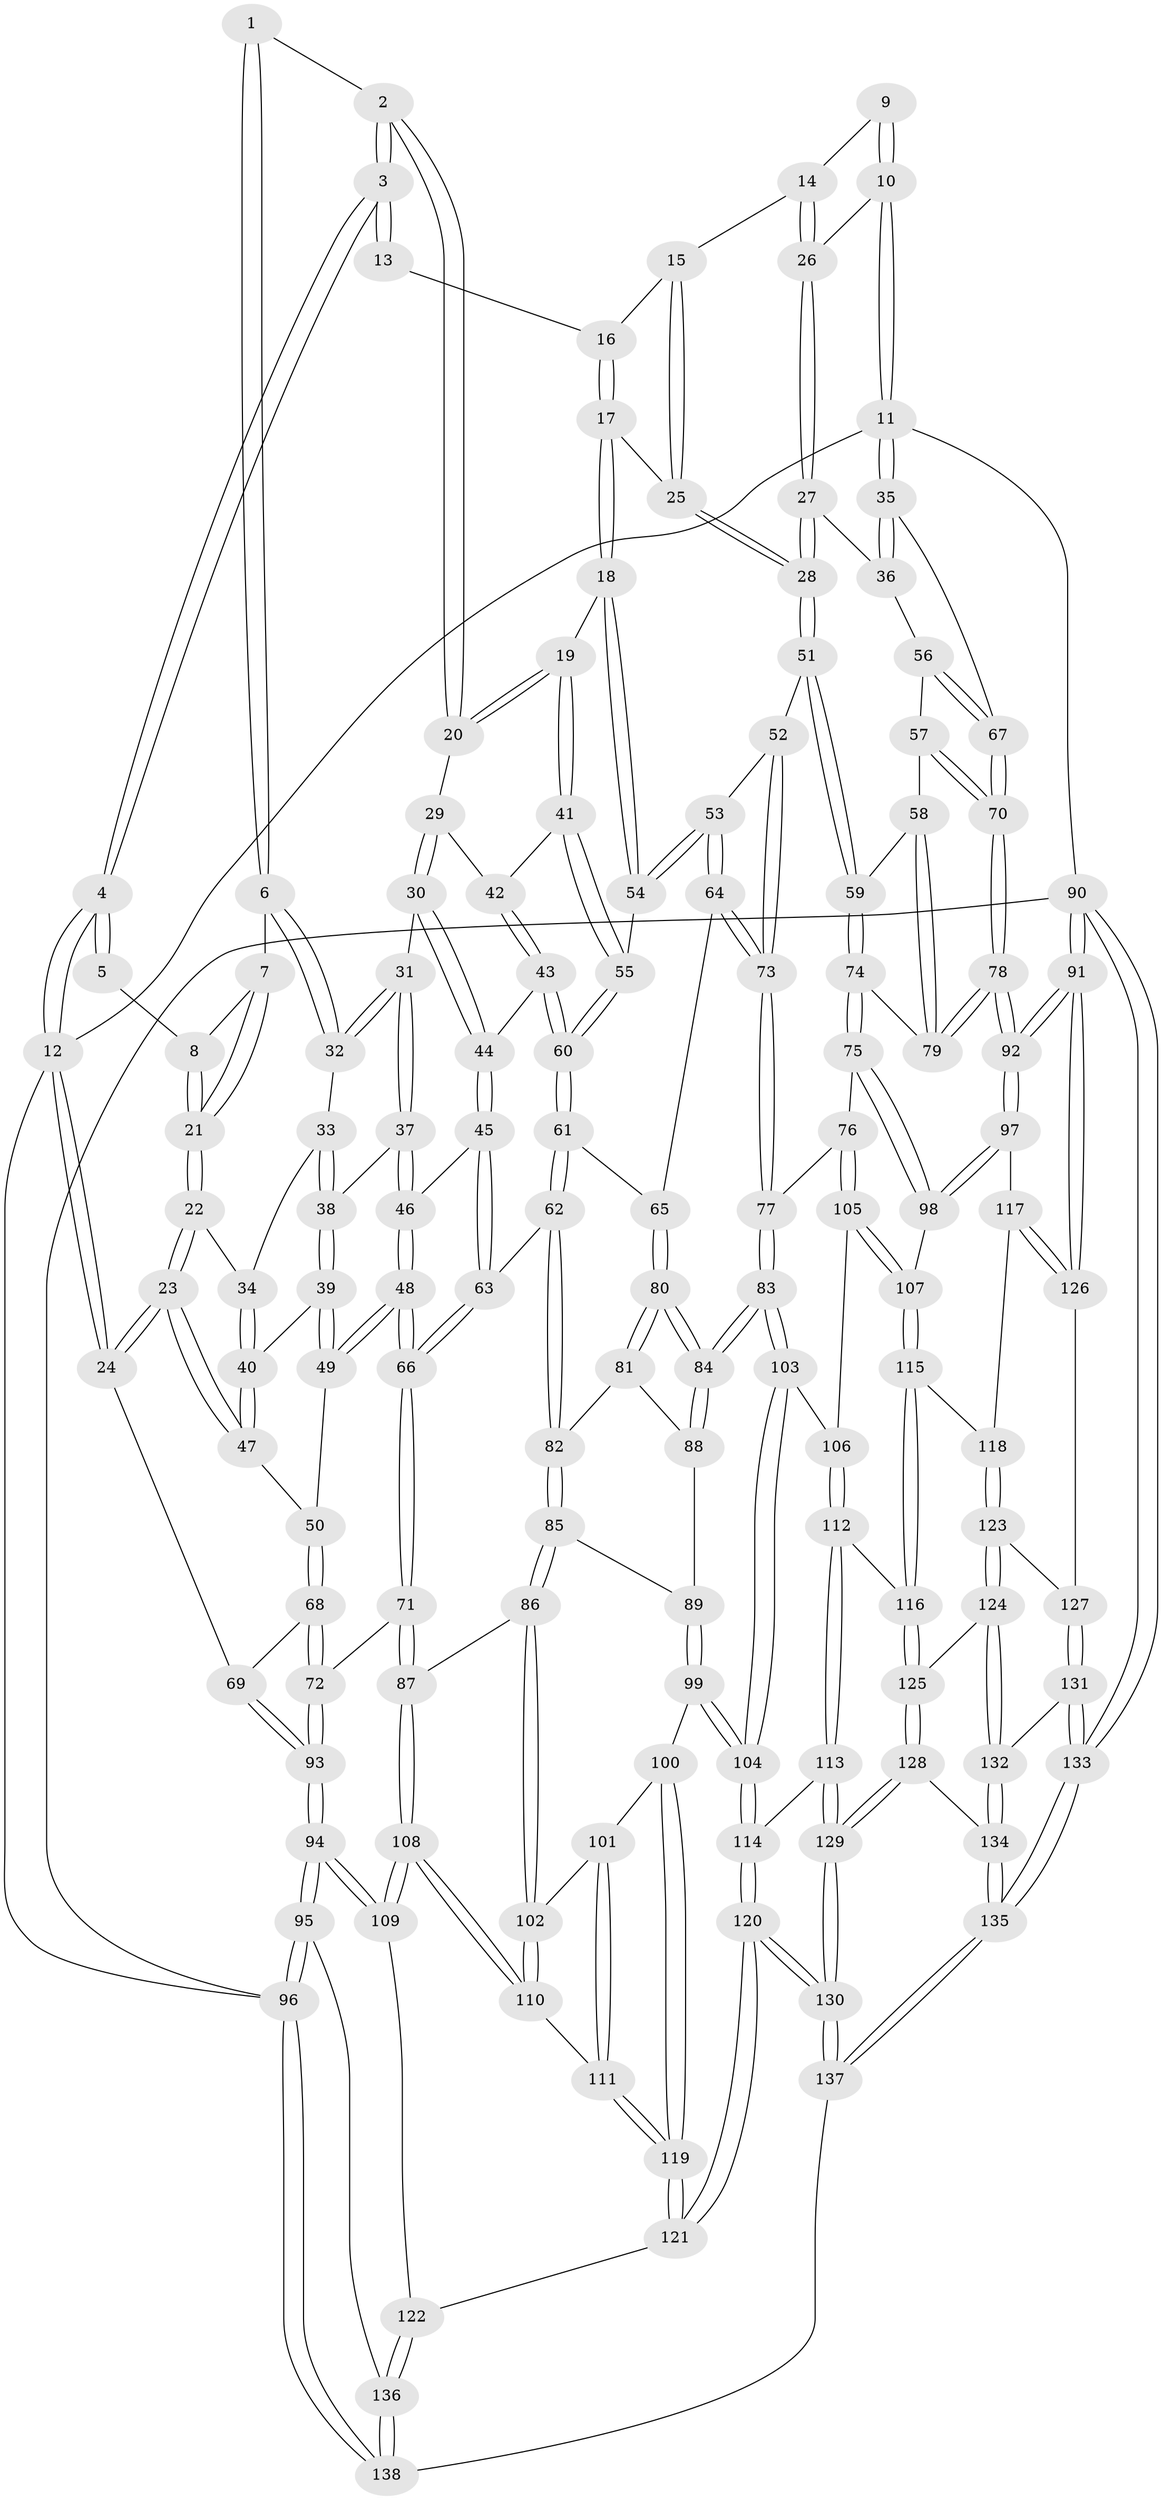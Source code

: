 // Generated by graph-tools (version 1.1) at 2025/02/03/09/25 05:02:04]
// undirected, 138 vertices, 342 edges
graph export_dot {
graph [start="1"]
  node [color=gray90,style=filled];
  1 [pos="+0.10871174190009884+0.08107080215039174"];
  2 [pos="+0.402494120509846+0"];
  3 [pos="+0.4135302114306789+0"];
  4 [pos="+0+0"];
  5 [pos="+0.0008325948503147916+0.012936134787628457"];
  6 [pos="+0.12678767275110772+0.15579089922409878"];
  7 [pos="+0.08329123813876395+0.15547570842710873"];
  8 [pos="+0.03751429623818645+0.1234392829746474"];
  9 [pos="+0.7427279042657805+0"];
  10 [pos="+1+0"];
  11 [pos="+1+0"];
  12 [pos="+0+0"];
  13 [pos="+0.48368712826477056+0"];
  14 [pos="+0.8155264522062845+0.08428684554565812"];
  15 [pos="+0.7725495553073609+0.10037943551629394"];
  16 [pos="+0.669873102056283+0.07507747617663808"];
  17 [pos="+0.639580246127857+0.2218105453753874"];
  18 [pos="+0.6249289833890646+0.2241742361354412"];
  19 [pos="+0.6042186998528424+0.220561677969092"];
  20 [pos="+0.3986677853992015+0.020109925529774385"];
  21 [pos="+0.006237267497450305+0.1939188947983578"];
  22 [pos="+0+0.22383673182034713"];
  23 [pos="+0+0.27270836549863786"];
  24 [pos="+0+0.27540223940503483"];
  25 [pos="+0.6762764884710085+0.2281238898807761"];
  26 [pos="+0.8795025318705656+0.1294705784250693"];
  27 [pos="+0.9093967845157266+0.1856660351059841"];
  28 [pos="+0.7958239649285398+0.3141582251176354"];
  29 [pos="+0.3567762477146724+0.11272604799119018"];
  30 [pos="+0.35468362880269283+0.11623258184884241"];
  31 [pos="+0.3107222757561669+0.1469328778771306"];
  32 [pos="+0.12780997445823927+0.15688667884920063"];
  33 [pos="+0.11827191517920202+0.20156237029378582"];
  34 [pos="+0.05983928869835777+0.23910586927775845"];
  35 [pos="+1+0.20919393582284765"];
  36 [pos="+0.9895009101468417+0.2020040232204453"];
  37 [pos="+0.24556252185681438+0.24972775817968768"];
  38 [pos="+0.14924526043738137+0.2511683943402845"];
  39 [pos="+0.13122372584305883+0.2892113224829079"];
  40 [pos="+0.0860108065336685+0.2896439529918388"];
  41 [pos="+0.5367288262617401+0.2926500916439565"];
  42 [pos="+0.4813959320798667+0.26115556572150755"];
  43 [pos="+0.426511314491257+0.3298070099109078"];
  44 [pos="+0.3893672092175737+0.30532705774608737"];
  45 [pos="+0.326331994766882+0.3637700759320242"];
  46 [pos="+0.23845820442647978+0.32498900149924065"];
  47 [pos="+0.06375306580265146+0.32495366771746054"];
  48 [pos="+0.1784954114903328+0.3785476474058267"];
  49 [pos="+0.17837558312055452+0.3784906656152882"];
  50 [pos="+0.0881074877229518+0.3774393035221244"];
  51 [pos="+0.7967498294510762+0.3537455815978276"];
  52 [pos="+0.7732626685502288+0.3734065328567247"];
  53 [pos="+0.6440941227615068+0.4025376877884385"];
  54 [pos="+0.6240800111696849+0.3389044046240517"];
  55 [pos="+0.5129279983145478+0.34817382502383976"];
  56 [pos="+0.9413421560836196+0.3790614285950911"];
  57 [pos="+0.940926763223079+0.37935069767966717"];
  58 [pos="+0.8833834083126766+0.4023864809631205"];
  59 [pos="+0.8302893561895575+0.38107831049459295"];
  60 [pos="+0.49090984475295046+0.3835447792063019"];
  61 [pos="+0.4955646896352834+0.41266372967823184"];
  62 [pos="+0.37957492424555317+0.4817507918561976"];
  63 [pos="+0.3329271960539521+0.46110205196614673"];
  64 [pos="+0.6142443503575559+0.4307488072810596"];
  65 [pos="+0.5430628608395988+0.4471818340739571"];
  66 [pos="+0.20641595690235234+0.4976799127059737"];
  67 [pos="+1+0.32906746432122785"];
  68 [pos="+0.0505624720330141+0.4120988977880147"];
  69 [pos="+0+0.3634345867341611"];
  70 [pos="+1+0.6113279297687293"];
  71 [pos="+0.1555889847254754+0.5857513725493214"];
  72 [pos="+0.10736870408795313+0.586590193249259"];
  73 [pos="+0.7173946953747712+0.5604408677728414"];
  74 [pos="+0.829419555834758+0.5774867651049262"];
  75 [pos="+0.7872571328388462+0.6020347142093438"];
  76 [pos="+0.7267775750366385+0.5922647523905882"];
  77 [pos="+0.7206792316234617+0.5887097359946568"];
  78 [pos="+1+0.6334610686141918"];
  79 [pos="+0.9777550764304873+0.5557376981785587"];
  80 [pos="+0.550225370368791+0.5738016126649608"];
  81 [pos="+0.38667293425567395+0.5013854414518436"];
  82 [pos="+0.3822533662781403+0.49442249444469666"];
  83 [pos="+0.5742267638076767+0.6249757257222448"];
  84 [pos="+0.5563458179929599+0.6012857919039908"];
  85 [pos="+0.323683835301431+0.6000049876086924"];
  86 [pos="+0.21206863886882873+0.6150536953859682"];
  87 [pos="+0.15864972667760913+0.5890594022585641"];
  88 [pos="+0.42337561616542624+0.59476446392767"];
  89 [pos="+0.3886729850501038+0.6418892872692964"];
  90 [pos="+1+1"];
  91 [pos="+1+1"];
  92 [pos="+1+0.8329698760614037"];
  93 [pos="+0+0.694062930931756"];
  94 [pos="+0+0.7695104576429728"];
  95 [pos="+0+0.9395330590454086"];
  96 [pos="+0+1"];
  97 [pos="+0.8871850785771709+0.7532980832339105"];
  98 [pos="+0.8379885624703695+0.7097684568762181"];
  99 [pos="+0.392312129976849+0.7338406279955076"];
  100 [pos="+0.3890992154060096+0.7339986498988723"];
  101 [pos="+0.313891256712451+0.7200649706274591"];
  102 [pos="+0.2930886905132077+0.7106432751039207"];
  103 [pos="+0.5653781844013162+0.6587014452006055"];
  104 [pos="+0.41497634601847394+0.7481465085523025"];
  105 [pos="+0.7157527330536759+0.7136787841935645"];
  106 [pos="+0.5913388330490948+0.7178733552368292"];
  107 [pos="+0.725505903556776+0.7577306630372351"];
  108 [pos="+0.1714336335150168+0.7893883026491699"];
  109 [pos="+0.15284068145882232+0.8176426150007713"];
  110 [pos="+0.22015017636882678+0.7820602603450427"];
  111 [pos="+0.27182330563617285+0.8121520243273024"];
  112 [pos="+0.6063443950246986+0.776644196059188"];
  113 [pos="+0.5011059020001014+0.8332588166420757"];
  114 [pos="+0.4285341704851572+0.7917095991087326"];
  115 [pos="+0.7206233006118772+0.7721155948399535"];
  116 [pos="+0.6205577147455138+0.7888223000386914"];
  117 [pos="+0.8114799320121334+0.807689887400256"];
  118 [pos="+0.7383267925247018+0.7987654711924901"];
  119 [pos="+0.2879201777328951+0.8402858472591141"];
  120 [pos="+0.3455465981280277+0.9539596687687742"];
  121 [pos="+0.2885950143748178+0.9069282375406585"];
  122 [pos="+0.18021501371255125+0.8898921534451117"];
  123 [pos="+0.736310829974413+0.8118684661429607"];
  124 [pos="+0.700907559049863+0.8747114651729019"];
  125 [pos="+0.6265454918601286+0.8215522552533048"];
  126 [pos="+0.806953762006617+0.8654507639815525"];
  127 [pos="+0.779017944293712+0.880292595339504"];
  128 [pos="+0.5918816793923758+0.9221097069982548"];
  129 [pos="+0.5347201749160022+0.9390937092197146"];
  130 [pos="+0.40518827463111823+1"];
  131 [pos="+0.7569915202345106+0.9107730145979684"];
  132 [pos="+0.7069809022699188+0.9025860408866356"];
  133 [pos="+1+1"];
  134 [pos="+0.6621407002751951+0.9477542028822666"];
  135 [pos="+0.78035216098908+1"];
  136 [pos="+0.14489735864816963+0.940436941702999"];
  137 [pos="+0.39999128878325363+1"];
  138 [pos="+0.2300255188708556+1"];
  1 -- 2;
  1 -- 6;
  1 -- 6;
  2 -- 3;
  2 -- 3;
  2 -- 20;
  2 -- 20;
  3 -- 4;
  3 -- 4;
  3 -- 13;
  3 -- 13;
  4 -- 5;
  4 -- 5;
  4 -- 12;
  4 -- 12;
  5 -- 8;
  6 -- 7;
  6 -- 32;
  6 -- 32;
  7 -- 8;
  7 -- 21;
  7 -- 21;
  8 -- 21;
  8 -- 21;
  9 -- 10;
  9 -- 10;
  9 -- 14;
  10 -- 11;
  10 -- 11;
  10 -- 26;
  11 -- 12;
  11 -- 35;
  11 -- 35;
  11 -- 90;
  12 -- 24;
  12 -- 24;
  12 -- 96;
  13 -- 16;
  14 -- 15;
  14 -- 26;
  14 -- 26;
  15 -- 16;
  15 -- 25;
  15 -- 25;
  16 -- 17;
  16 -- 17;
  17 -- 18;
  17 -- 18;
  17 -- 25;
  18 -- 19;
  18 -- 54;
  18 -- 54;
  19 -- 20;
  19 -- 20;
  19 -- 41;
  19 -- 41;
  20 -- 29;
  21 -- 22;
  21 -- 22;
  22 -- 23;
  22 -- 23;
  22 -- 34;
  23 -- 24;
  23 -- 24;
  23 -- 47;
  23 -- 47;
  24 -- 69;
  25 -- 28;
  25 -- 28;
  26 -- 27;
  26 -- 27;
  27 -- 28;
  27 -- 28;
  27 -- 36;
  28 -- 51;
  28 -- 51;
  29 -- 30;
  29 -- 30;
  29 -- 42;
  30 -- 31;
  30 -- 44;
  30 -- 44;
  31 -- 32;
  31 -- 32;
  31 -- 37;
  31 -- 37;
  32 -- 33;
  33 -- 34;
  33 -- 38;
  33 -- 38;
  34 -- 40;
  34 -- 40;
  35 -- 36;
  35 -- 36;
  35 -- 67;
  36 -- 56;
  37 -- 38;
  37 -- 46;
  37 -- 46;
  38 -- 39;
  38 -- 39;
  39 -- 40;
  39 -- 49;
  39 -- 49;
  40 -- 47;
  40 -- 47;
  41 -- 42;
  41 -- 55;
  41 -- 55;
  42 -- 43;
  42 -- 43;
  43 -- 44;
  43 -- 60;
  43 -- 60;
  44 -- 45;
  44 -- 45;
  45 -- 46;
  45 -- 63;
  45 -- 63;
  46 -- 48;
  46 -- 48;
  47 -- 50;
  48 -- 49;
  48 -- 49;
  48 -- 66;
  48 -- 66;
  49 -- 50;
  50 -- 68;
  50 -- 68;
  51 -- 52;
  51 -- 59;
  51 -- 59;
  52 -- 53;
  52 -- 73;
  52 -- 73;
  53 -- 54;
  53 -- 54;
  53 -- 64;
  53 -- 64;
  54 -- 55;
  55 -- 60;
  55 -- 60;
  56 -- 57;
  56 -- 67;
  56 -- 67;
  57 -- 58;
  57 -- 70;
  57 -- 70;
  58 -- 59;
  58 -- 79;
  58 -- 79;
  59 -- 74;
  59 -- 74;
  60 -- 61;
  60 -- 61;
  61 -- 62;
  61 -- 62;
  61 -- 65;
  62 -- 63;
  62 -- 82;
  62 -- 82;
  63 -- 66;
  63 -- 66;
  64 -- 65;
  64 -- 73;
  64 -- 73;
  65 -- 80;
  65 -- 80;
  66 -- 71;
  66 -- 71;
  67 -- 70;
  67 -- 70;
  68 -- 69;
  68 -- 72;
  68 -- 72;
  69 -- 93;
  69 -- 93;
  70 -- 78;
  70 -- 78;
  71 -- 72;
  71 -- 87;
  71 -- 87;
  72 -- 93;
  72 -- 93;
  73 -- 77;
  73 -- 77;
  74 -- 75;
  74 -- 75;
  74 -- 79;
  75 -- 76;
  75 -- 98;
  75 -- 98;
  76 -- 77;
  76 -- 105;
  76 -- 105;
  77 -- 83;
  77 -- 83;
  78 -- 79;
  78 -- 79;
  78 -- 92;
  78 -- 92;
  80 -- 81;
  80 -- 81;
  80 -- 84;
  80 -- 84;
  81 -- 82;
  81 -- 88;
  82 -- 85;
  82 -- 85;
  83 -- 84;
  83 -- 84;
  83 -- 103;
  83 -- 103;
  84 -- 88;
  84 -- 88;
  85 -- 86;
  85 -- 86;
  85 -- 89;
  86 -- 87;
  86 -- 102;
  86 -- 102;
  87 -- 108;
  87 -- 108;
  88 -- 89;
  89 -- 99;
  89 -- 99;
  90 -- 91;
  90 -- 91;
  90 -- 133;
  90 -- 133;
  90 -- 96;
  91 -- 92;
  91 -- 92;
  91 -- 126;
  91 -- 126;
  92 -- 97;
  92 -- 97;
  93 -- 94;
  93 -- 94;
  94 -- 95;
  94 -- 95;
  94 -- 109;
  94 -- 109;
  95 -- 96;
  95 -- 96;
  95 -- 136;
  96 -- 138;
  96 -- 138;
  97 -- 98;
  97 -- 98;
  97 -- 117;
  98 -- 107;
  99 -- 100;
  99 -- 104;
  99 -- 104;
  100 -- 101;
  100 -- 119;
  100 -- 119;
  101 -- 102;
  101 -- 111;
  101 -- 111;
  102 -- 110;
  102 -- 110;
  103 -- 104;
  103 -- 104;
  103 -- 106;
  104 -- 114;
  104 -- 114;
  105 -- 106;
  105 -- 107;
  105 -- 107;
  106 -- 112;
  106 -- 112;
  107 -- 115;
  107 -- 115;
  108 -- 109;
  108 -- 109;
  108 -- 110;
  108 -- 110;
  109 -- 122;
  110 -- 111;
  111 -- 119;
  111 -- 119;
  112 -- 113;
  112 -- 113;
  112 -- 116;
  113 -- 114;
  113 -- 129;
  113 -- 129;
  114 -- 120;
  114 -- 120;
  115 -- 116;
  115 -- 116;
  115 -- 118;
  116 -- 125;
  116 -- 125;
  117 -- 118;
  117 -- 126;
  117 -- 126;
  118 -- 123;
  118 -- 123;
  119 -- 121;
  119 -- 121;
  120 -- 121;
  120 -- 121;
  120 -- 130;
  120 -- 130;
  121 -- 122;
  122 -- 136;
  122 -- 136;
  123 -- 124;
  123 -- 124;
  123 -- 127;
  124 -- 125;
  124 -- 132;
  124 -- 132;
  125 -- 128;
  125 -- 128;
  126 -- 127;
  127 -- 131;
  127 -- 131;
  128 -- 129;
  128 -- 129;
  128 -- 134;
  129 -- 130;
  129 -- 130;
  130 -- 137;
  130 -- 137;
  131 -- 132;
  131 -- 133;
  131 -- 133;
  132 -- 134;
  132 -- 134;
  133 -- 135;
  133 -- 135;
  134 -- 135;
  134 -- 135;
  135 -- 137;
  135 -- 137;
  136 -- 138;
  136 -- 138;
  137 -- 138;
}
